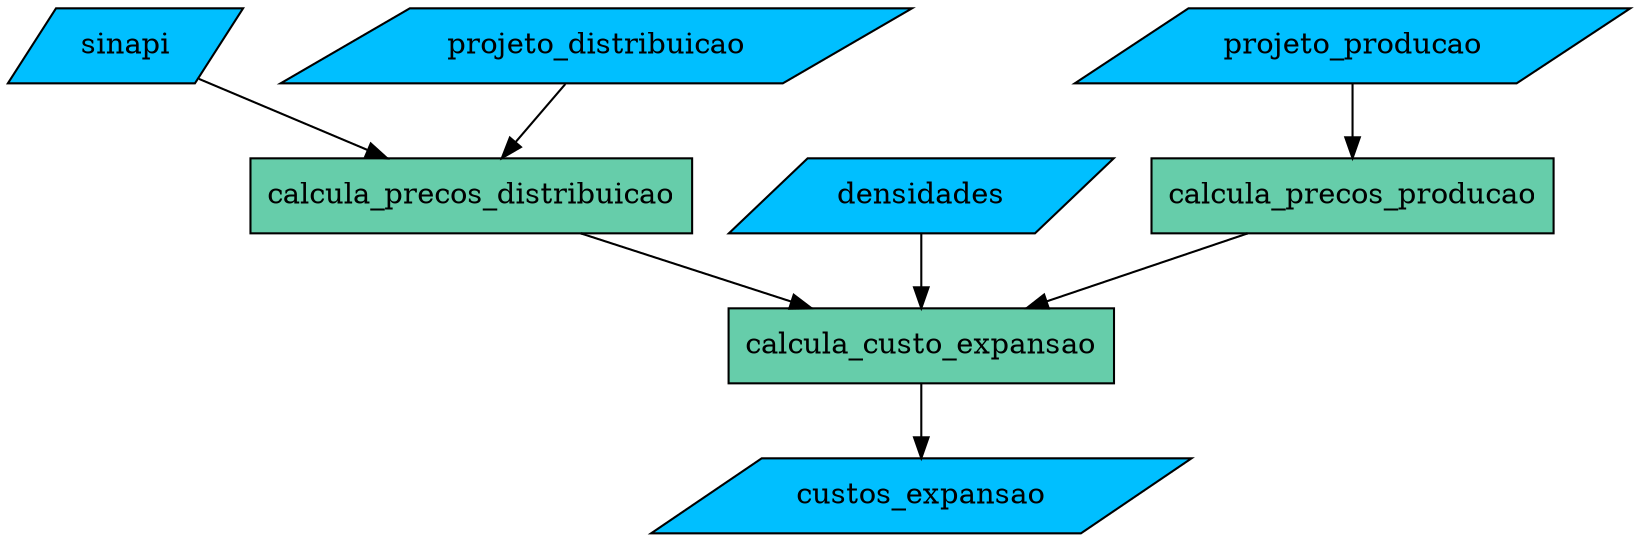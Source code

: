 digraph G {
    fontname = "Segoe UI"
    margin=0

    node [shape=box, style=filled, fillcolor=aquamarine3]
    sinapi, projeto_distribuicao, projeto_producao, densidades, custos_expansao  [shape=parallelogram fillcolor=deepskyblue]

    projeto_distribuicao -> calcula_precos_distribuicao
    sinapi -> calcula_precos_distribuicao
    projeto_producao -> calcula_precos_producao
    calcula_precos_producao -> calcula_custo_expansao
    calcula_precos_distribuicao -> calcula_custo_expansao
    -> custos_expansao
    densidades -> calcula_custo_expansao

}